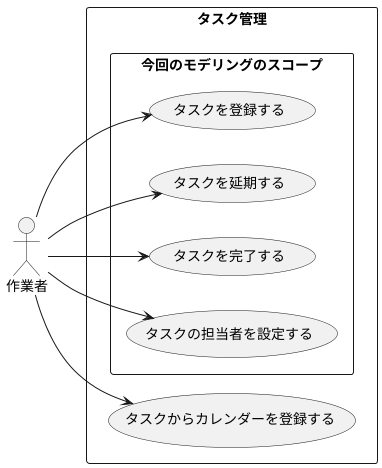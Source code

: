 @startuml ユースケース図
left to right direction
actor 作業者
rectangle タスク管理 {
    rectangle 今回のモデリングのスコープ {
        作業者 --> (タスクを登録する)
        作業者 --> (タスクを延期する)
        作業者 --> (タスクを完了する)
        作業者 --> (タスクの担当者を設定する)
    }
    作業者 --> (タスクからカレンダーを登録する)
}
@enduml
